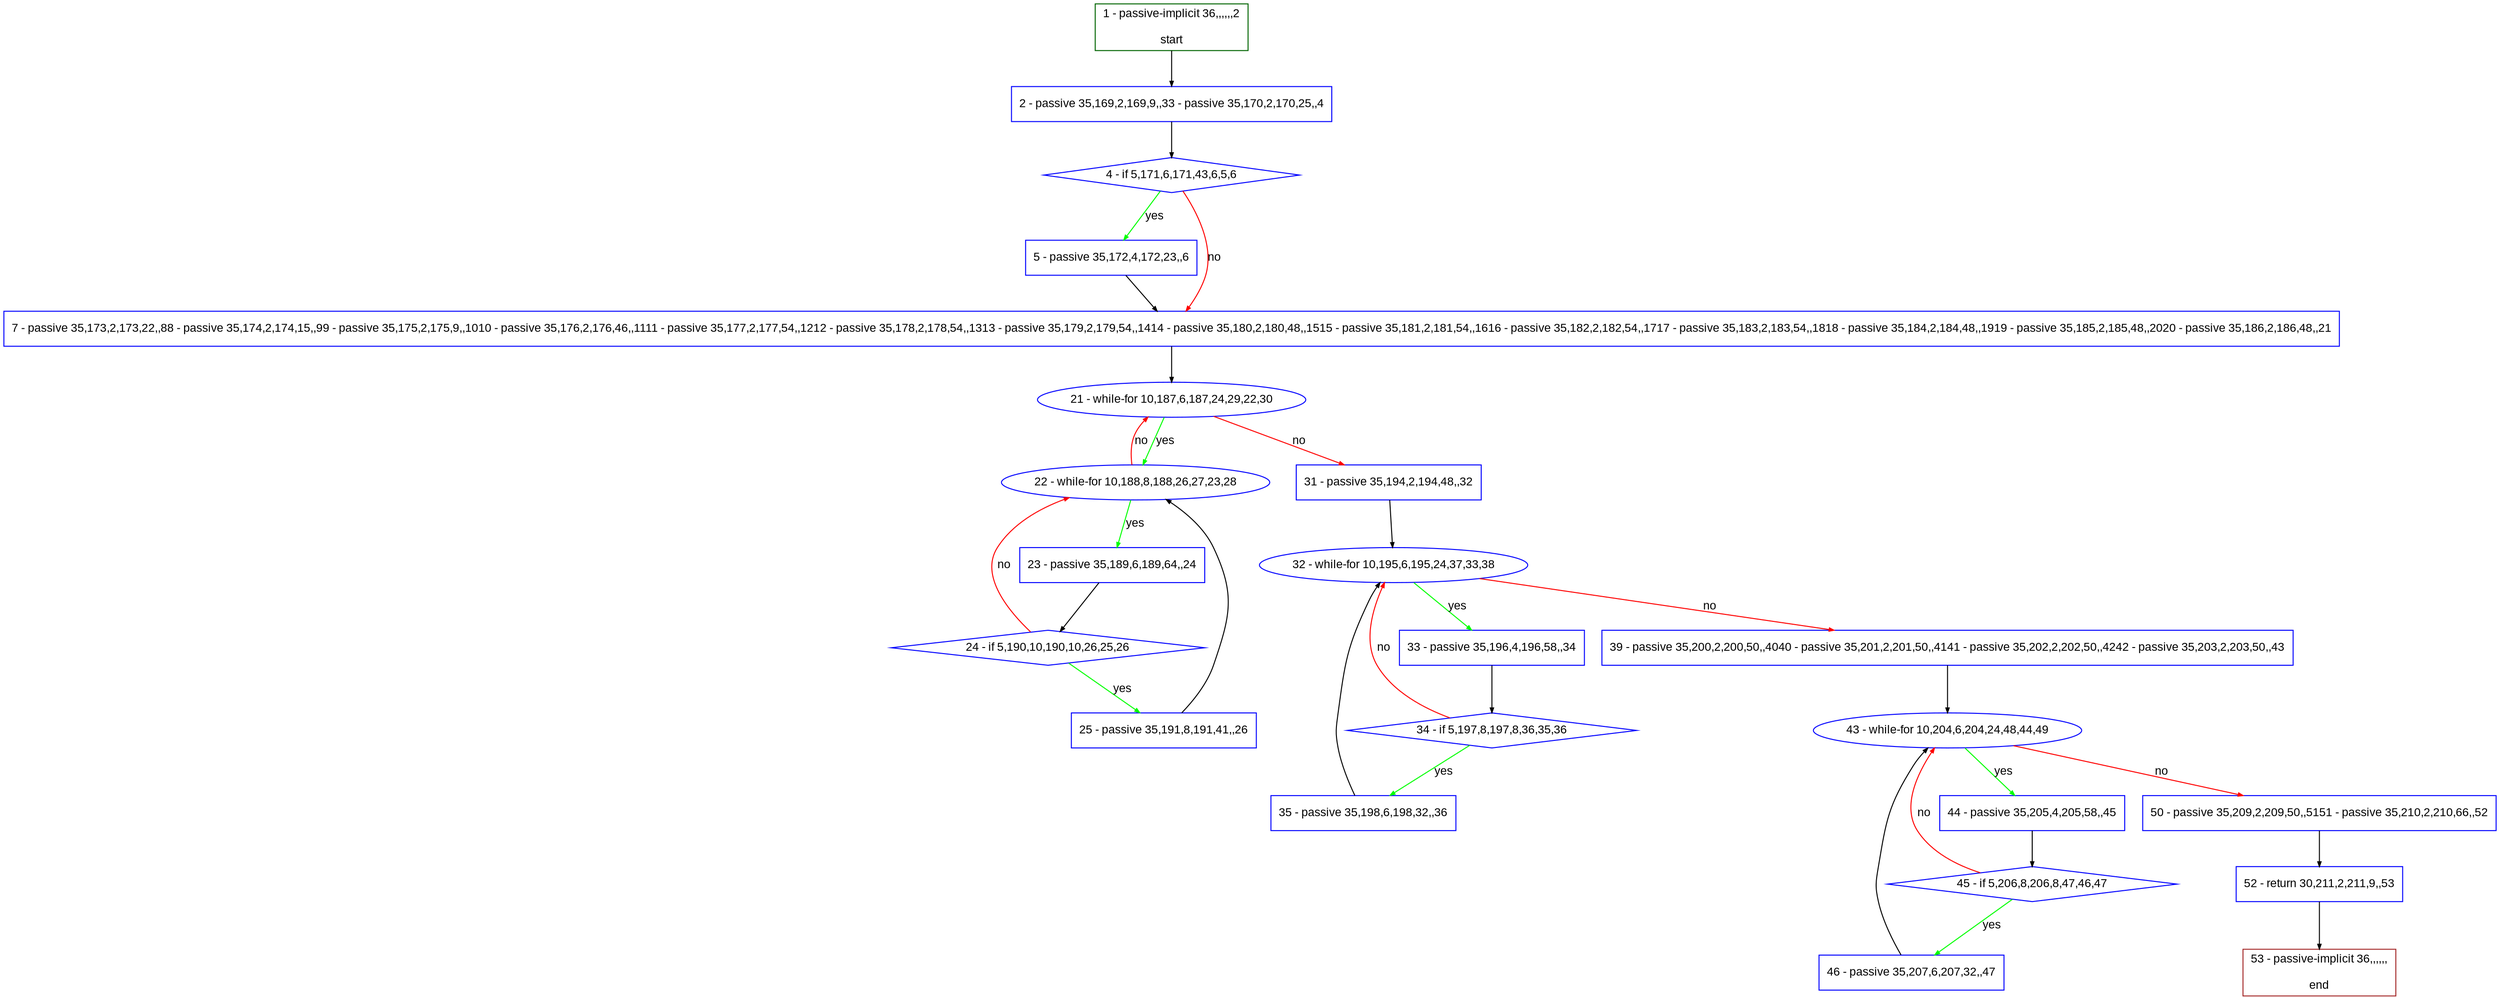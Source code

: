 digraph "" {
  graph [pack="true", label="", fontsize="12", packmode="clust", fontname="Arial", fillcolor="#FFFFCC", bgcolor="white", style="rounded,filled", compound="true"];
  node [node_initialized="no", label="", color="grey", fontsize="12", fillcolor="white", fontname="Arial", style="filled", shape="rectangle", compound="true", fixedsize="false"];
  edge [fontcolor="black", arrowhead="normal", arrowtail="none", arrowsize="0.5", ltail="", label="", color="black", fontsize="12", lhead="", fontname="Arial", dir="forward", compound="true"];
  __N1 [label="2 - passive 35,169,2,169,9,,33 - passive 35,170,2,170,25,,4", color="#0000ff", fillcolor="#ffffff", style="filled", shape="box"];
  __N2 [label="1 - passive-implicit 36,,,,,,2\n\nstart", color="#006400", fillcolor="#ffffff", style="filled", shape="box"];
  __N3 [label="4 - if 5,171,6,171,43,6,5,6", color="#0000ff", fillcolor="#ffffff", style="filled", shape="diamond"];
  __N4 [label="5 - passive 35,172,4,172,23,,6", color="#0000ff", fillcolor="#ffffff", style="filled", shape="box"];
  __N5 [label="7 - passive 35,173,2,173,22,,88 - passive 35,174,2,174,15,,99 - passive 35,175,2,175,9,,1010 - passive 35,176,2,176,46,,1111 - passive 35,177,2,177,54,,1212 - passive 35,178,2,178,54,,1313 - passive 35,179,2,179,54,,1414 - passive 35,180,2,180,48,,1515 - passive 35,181,2,181,54,,1616 - passive 35,182,2,182,54,,1717 - passive 35,183,2,183,54,,1818 - passive 35,184,2,184,48,,1919 - passive 35,185,2,185,48,,2020 - passive 35,186,2,186,48,,21", color="#0000ff", fillcolor="#ffffff", style="filled", shape="box"];
  __N6 [label="21 - while-for 10,187,6,187,24,29,22,30", color="#0000ff", fillcolor="#ffffff", style="filled", shape="oval"];
  __N7 [label="22 - while-for 10,188,8,188,26,27,23,28", color="#0000ff", fillcolor="#ffffff", style="filled", shape="oval"];
  __N8 [label="31 - passive 35,194,2,194,48,,32", color="#0000ff", fillcolor="#ffffff", style="filled", shape="box"];
  __N9 [label="23 - passive 35,189,6,189,64,,24", color="#0000ff", fillcolor="#ffffff", style="filled", shape="box"];
  __N10 [label="24 - if 5,190,10,190,10,26,25,26", color="#0000ff", fillcolor="#ffffff", style="filled", shape="diamond"];
  __N11 [label="25 - passive 35,191,8,191,41,,26", color="#0000ff", fillcolor="#ffffff", style="filled", shape="box"];
  __N12 [label="32 - while-for 10,195,6,195,24,37,33,38", color="#0000ff", fillcolor="#ffffff", style="filled", shape="oval"];
  __N13 [label="33 - passive 35,196,4,196,58,,34", color="#0000ff", fillcolor="#ffffff", style="filled", shape="box"];
  __N14 [label="39 - passive 35,200,2,200,50,,4040 - passive 35,201,2,201,50,,4141 - passive 35,202,2,202,50,,4242 - passive 35,203,2,203,50,,43", color="#0000ff", fillcolor="#ffffff", style="filled", shape="box"];
  __N15 [label="34 - if 5,197,8,197,8,36,35,36", color="#0000ff", fillcolor="#ffffff", style="filled", shape="diamond"];
  __N16 [label="35 - passive 35,198,6,198,32,,36", color="#0000ff", fillcolor="#ffffff", style="filled", shape="box"];
  __N17 [label="43 - while-for 10,204,6,204,24,48,44,49", color="#0000ff", fillcolor="#ffffff", style="filled", shape="oval"];
  __N18 [label="44 - passive 35,205,4,205,58,,45", color="#0000ff", fillcolor="#ffffff", style="filled", shape="box"];
  __N19 [label="50 - passive 35,209,2,209,50,,5151 - passive 35,210,2,210,66,,52", color="#0000ff", fillcolor="#ffffff", style="filled", shape="box"];
  __N20 [label="45 - if 5,206,8,206,8,47,46,47", color="#0000ff", fillcolor="#ffffff", style="filled", shape="diamond"];
  __N21 [label="46 - passive 35,207,6,207,32,,47", color="#0000ff", fillcolor="#ffffff", style="filled", shape="box"];
  __N22 [label="52 - return 30,211,2,211,9,,53", color="#0000ff", fillcolor="#ffffff", style="filled", shape="box"];
  __N23 [label="53 - passive-implicit 36,,,,,,\n\nend", color="#a52a2a", fillcolor="#ffffff", style="filled", shape="box"];
  __N2 -> __N1 [arrowhead="normal", arrowtail="none", color="#000000", label="", dir="forward"];
  __N1 -> __N3 [arrowhead="normal", arrowtail="none", color="#000000", label="", dir="forward"];
  __N3 -> __N4 [arrowhead="normal", arrowtail="none", color="#00ff00", label="yes", dir="forward"];
  __N3 -> __N5 [arrowhead="normal", arrowtail="none", color="#ff0000", label="no", dir="forward"];
  __N4 -> __N5 [arrowhead="normal", arrowtail="none", color="#000000", label="", dir="forward"];
  __N5 -> __N6 [arrowhead="normal", arrowtail="none", color="#000000", label="", dir="forward"];
  __N6 -> __N7 [arrowhead="normal", arrowtail="none", color="#00ff00", label="yes", dir="forward"];
  __N7 -> __N6 [arrowhead="normal", arrowtail="none", color="#ff0000", label="no", dir="forward"];
  __N6 -> __N8 [arrowhead="normal", arrowtail="none", color="#ff0000", label="no", dir="forward"];
  __N7 -> __N9 [arrowhead="normal", arrowtail="none", color="#00ff00", label="yes", dir="forward"];
  __N9 -> __N10 [arrowhead="normal", arrowtail="none", color="#000000", label="", dir="forward"];
  __N10 -> __N7 [arrowhead="normal", arrowtail="none", color="#ff0000", label="no", dir="forward"];
  __N10 -> __N11 [arrowhead="normal", arrowtail="none", color="#00ff00", label="yes", dir="forward"];
  __N11 -> __N7 [arrowhead="normal", arrowtail="none", color="#000000", label="", dir="forward"];
  __N8 -> __N12 [arrowhead="normal", arrowtail="none", color="#000000", label="", dir="forward"];
  __N12 -> __N13 [arrowhead="normal", arrowtail="none", color="#00ff00", label="yes", dir="forward"];
  __N12 -> __N14 [arrowhead="normal", arrowtail="none", color="#ff0000", label="no", dir="forward"];
  __N13 -> __N15 [arrowhead="normal", arrowtail="none", color="#000000", label="", dir="forward"];
  __N15 -> __N12 [arrowhead="normal", arrowtail="none", color="#ff0000", label="no", dir="forward"];
  __N15 -> __N16 [arrowhead="normal", arrowtail="none", color="#00ff00", label="yes", dir="forward"];
  __N16 -> __N12 [arrowhead="normal", arrowtail="none", color="#000000", label="", dir="forward"];
  __N14 -> __N17 [arrowhead="normal", arrowtail="none", color="#000000", label="", dir="forward"];
  __N17 -> __N18 [arrowhead="normal", arrowtail="none", color="#00ff00", label="yes", dir="forward"];
  __N17 -> __N19 [arrowhead="normal", arrowtail="none", color="#ff0000", label="no", dir="forward"];
  __N18 -> __N20 [arrowhead="normal", arrowtail="none", color="#000000", label="", dir="forward"];
  __N20 -> __N17 [arrowhead="normal", arrowtail="none", color="#ff0000", label="no", dir="forward"];
  __N20 -> __N21 [arrowhead="normal", arrowtail="none", color="#00ff00", label="yes", dir="forward"];
  __N21 -> __N17 [arrowhead="normal", arrowtail="none", color="#000000", label="", dir="forward"];
  __N19 -> __N22 [arrowhead="normal", arrowtail="none", color="#000000", label="", dir="forward"];
  __N22 -> __N23 [arrowhead="normal", arrowtail="none", color="#000000", label="", dir="forward"];
}
